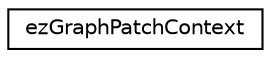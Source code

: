 digraph "Graphical Class Hierarchy"
{
 // LATEX_PDF_SIZE
  edge [fontname="Helvetica",fontsize="10",labelfontname="Helvetica",labelfontsize="10"];
  node [fontname="Helvetica",fontsize="10",shape=record];
  rankdir="LR";
  Node0 [label="ezGraphPatchContext",height=0.2,width=0.4,color="black", fillcolor="white", style="filled",URL="$d0/d82/classez_graph_patch_context.htm",tooltip="Handles the patching of a node. Is passed into the patch classes to provide utility functions and tra..."];
}
